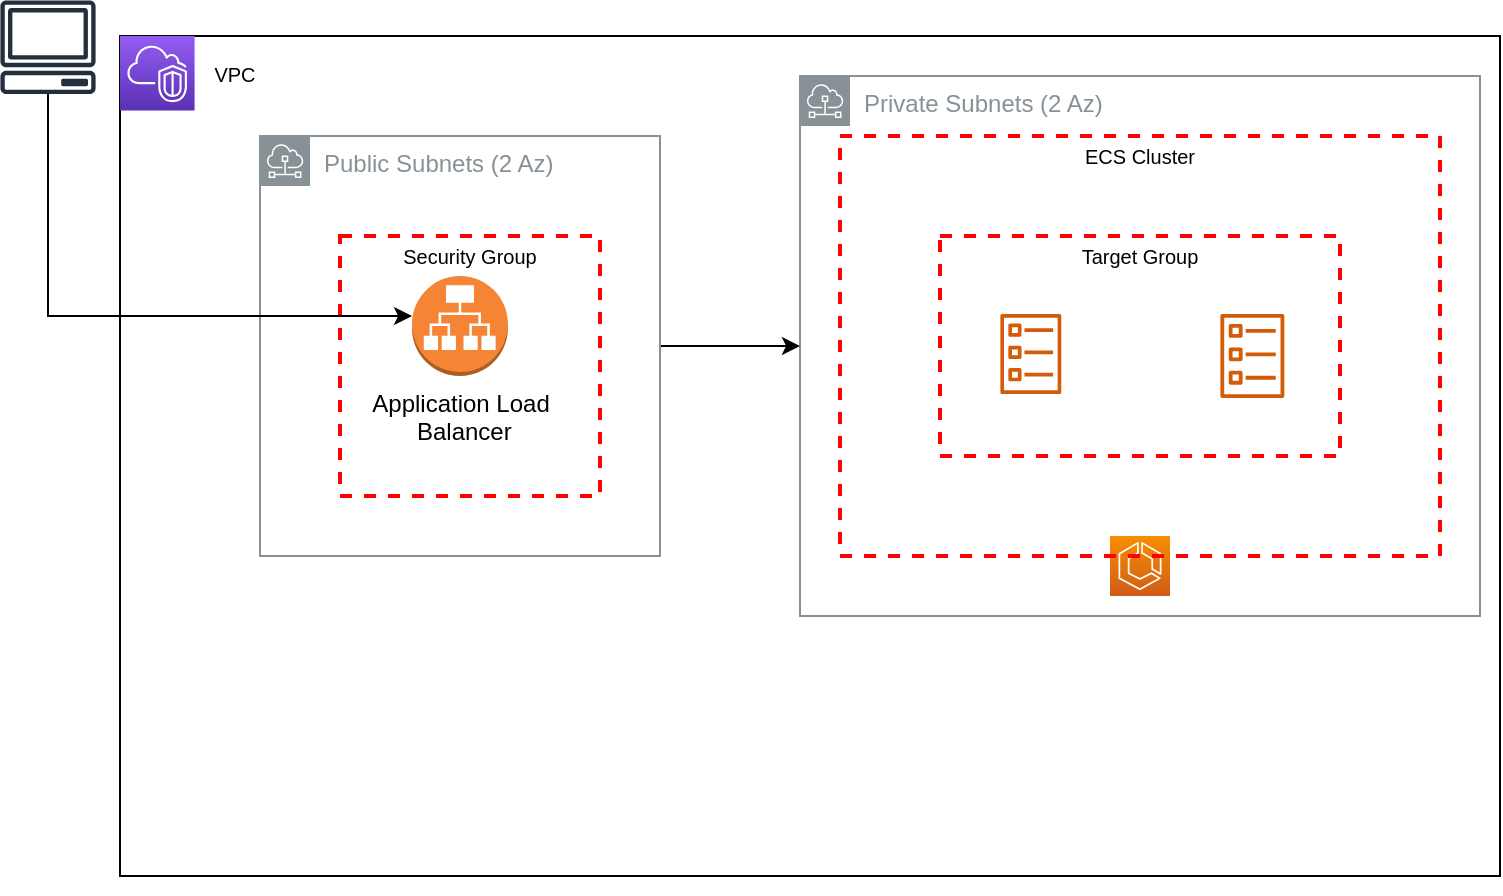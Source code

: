 <mxfile version="18.1.3" type="device"><diagram id="PGeZkhbbFicuJBio9wSP" name="Page-1"><mxGraphModel dx="1426" dy="826" grid="1" gridSize="10" guides="1" tooltips="1" connect="1" arrows="1" fold="1" page="1" pageScale="1" pageWidth="850" pageHeight="1100" math="0" shadow="0"><root><mxCell id="0"/><mxCell id="1" parent="0"/><mxCell id="8rw8AJgUYPhZfMRachJc-28" value="" style="group;fillColor=none;" vertex="1" connectable="0" parent="1"><mxGeometry x="80" y="70" width="690" height="420" as="geometry"/></mxCell><mxCell id="8rw8AJgUYPhZfMRachJc-26" value="" style="rounded=0;whiteSpace=wrap;html=1;" vertex="1" parent="8rw8AJgUYPhZfMRachJc-28"><mxGeometry width="690" height="420" as="geometry"/></mxCell><mxCell id="8rw8AJgUYPhZfMRachJc-27" value="" style="sketch=0;points=[[0,0,0],[0.25,0,0],[0.5,0,0],[0.75,0,0],[1,0,0],[0,1,0],[0.25,1,0],[0.5,1,0],[0.75,1,0],[1,1,0],[0,0.25,0],[0,0.5,0],[0,0.75,0],[1,0.25,0],[1,0.5,0],[1,0.75,0]];outlineConnect=0;fontColor=#232F3E;gradientColor=#945DF2;gradientDirection=north;fillColor=#5A30B5;strokeColor=#ffffff;dashed=0;verticalLabelPosition=bottom;verticalAlign=top;align=center;html=1;fontSize=12;fontStyle=0;aspect=fixed;shape=mxgraph.aws4.resourceIcon;resIcon=mxgraph.aws4.vpc;" vertex="1" parent="8rw8AJgUYPhZfMRachJc-28"><mxGeometry width="37.297" height="37.297" as="geometry"/></mxCell><mxCell id="8rw8AJgUYPhZfMRachJc-40" value="VPC" style="text;html=1;resizable=0;autosize=1;align=center;verticalAlign=middle;points=[];fillColor=none;strokeColor=none;rounded=0;labelBackgroundColor=none;fontSize=10;" vertex="1" parent="8rw8AJgUYPhZfMRachJc-28"><mxGeometry x="37.3" y="8.65" width="40" height="20" as="geometry"/></mxCell><mxCell id="8rw8AJgUYPhZfMRachJc-39" value="" style="sketch=0;points=[[0,0,0],[0.25,0,0],[0.5,0,0],[0.75,0,0],[1,0,0],[0,1,0],[0.25,1,0],[0.5,1,0],[0.75,1,0],[1,1,0],[0,0.25,0],[0,0.5,0],[0,0.75,0],[1,0.25,0],[1,0.5,0],[1,0.75,0]];outlineConnect=0;fontColor=#232F3E;gradientColor=#F78E04;gradientDirection=north;fillColor=#D05C17;strokeColor=#ffffff;dashed=0;verticalLabelPosition=bottom;verticalAlign=top;align=center;html=1;fontSize=12;fontStyle=0;aspect=fixed;shape=mxgraph.aws4.resourceIcon;resIcon=mxgraph.aws4.ecs;" vertex="1" parent="8rw8AJgUYPhZfMRachJc-28"><mxGeometry x="495" y="250" width="30" height="30" as="geometry"/></mxCell><mxCell id="8rw8AJgUYPhZfMRachJc-44" value="ECS Cluster" style="fontStyle=0;verticalAlign=top;align=center;spacingTop=-2;fillColor=none;rounded=0;whiteSpace=wrap;html=1;strokeColor=#FF0000;strokeWidth=2;dashed=1;container=1;collapsible=0;expand=0;recursiveResize=0;labelBackgroundColor=none;fontSize=10;" vertex="1" parent="8rw8AJgUYPhZfMRachJc-28"><mxGeometry x="360" y="50" width="300" height="210" as="geometry"/></mxCell><mxCell id="8rw8AJgUYPhZfMRachJc-46" style="edgeStyle=orthogonalEdgeStyle;rounded=0;orthogonalLoop=1;jettySize=auto;html=1;exitX=0.5;exitY=1;exitDx=0;exitDy=0;fontSize=10;" edge="1" parent="8rw8AJgUYPhZfMRachJc-28" source="8rw8AJgUYPhZfMRachJc-26" target="8rw8AJgUYPhZfMRachJc-26"><mxGeometry relative="1" as="geometry"/></mxCell><mxCell id="8rw8AJgUYPhZfMRachJc-36" value="Private Subnets (2 Az)" style="sketch=0;outlineConnect=0;gradientColor=none;html=1;whiteSpace=wrap;fontSize=12;fontStyle=0;shape=mxgraph.aws4.group;grIcon=mxgraph.aws4.group_subnet;strokeColor=#879196;fillColor=none;verticalAlign=top;align=left;spacingLeft=30;fontColor=#879196;dashed=0;" vertex="1" parent="1"><mxGeometry x="420" y="90" width="340" height="270" as="geometry"/></mxCell><mxCell id="8rw8AJgUYPhZfMRachJc-45" style="edgeStyle=orthogonalEdgeStyle;rounded=0;orthogonalLoop=1;jettySize=auto;html=1;fontSize=10;" edge="1" parent="1" source="8rw8AJgUYPhZfMRachJc-32" target="8rw8AJgUYPhZfMRachJc-36"><mxGeometry relative="1" as="geometry"/></mxCell><mxCell id="8rw8AJgUYPhZfMRachJc-32" value="Public Subnets (2 Az)" style="sketch=0;outlineConnect=0;gradientColor=none;html=1;whiteSpace=wrap;fontSize=12;fontStyle=0;shape=mxgraph.aws4.group;grIcon=mxgraph.aws4.group_subnet;strokeColor=#879196;fillColor=none;verticalAlign=top;align=left;spacingLeft=30;fontColor=#879196;dashed=0;" vertex="1" parent="1"><mxGeometry x="150" y="120" width="200" height="210" as="geometry"/></mxCell><mxCell id="8rw8AJgUYPhZfMRachJc-33" value="Security Group" style="fontStyle=0;verticalAlign=top;align=center;spacingTop=-2;fillColor=none;rounded=0;whiteSpace=wrap;html=1;strokeColor=#FF0000;strokeWidth=2;dashed=1;container=1;collapsible=0;expand=0;recursiveResize=0;fontSize=10;" vertex="1" parent="1"><mxGeometry x="190" y="170" width="130" height="130" as="geometry"/></mxCell><mxCell id="8rw8AJgUYPhZfMRachJc-12" value="Application Load&lt;br&gt;&amp;nbsp;Balancer" style="outlineConnect=0;dashed=0;verticalLabelPosition=bottom;verticalAlign=top;align=center;html=1;shape=mxgraph.aws3.application_load_balancer;fillColor=#F58534;gradientColor=none;" vertex="1" parent="8rw8AJgUYPhZfMRachJc-33"><mxGeometry x="36.04" y="20" width="47.92" height="50" as="geometry"/></mxCell><mxCell id="8rw8AJgUYPhZfMRachJc-37" value="Target Group" style="fontStyle=0;verticalAlign=top;align=center;spacingTop=-2;fillColor=none;rounded=0;whiteSpace=wrap;html=1;strokeColor=#FF0000;strokeWidth=2;dashed=1;container=1;collapsible=0;expand=0;recursiveResize=0;fontSize=10;" vertex="1" parent="1"><mxGeometry x="490" y="170" width="200" height="110" as="geometry"/></mxCell><mxCell id="8rw8AJgUYPhZfMRachJc-20" value="" style="sketch=0;outlineConnect=0;fontColor=#232F3E;gradientColor=none;fillColor=#D45B07;strokeColor=none;dashed=0;verticalLabelPosition=bottom;verticalAlign=top;align=center;html=1;fontSize=12;fontStyle=0;aspect=fixed;pointerEvents=1;shape=mxgraph.aws4.ecs_task;" vertex="1" parent="8rw8AJgUYPhZfMRachJc-37"><mxGeometry x="30" y="39" width="30.83" height="40" as="geometry"/></mxCell><mxCell id="8rw8AJgUYPhZfMRachJc-21" value="" style="sketch=0;outlineConnect=0;fontColor=#232F3E;gradientColor=none;fillColor=#D45B07;strokeColor=none;dashed=0;verticalLabelPosition=bottom;verticalAlign=top;align=center;html=1;fontSize=12;fontStyle=0;aspect=fixed;pointerEvents=1;shape=mxgraph.aws4.ecs_task;" vertex="1" parent="8rw8AJgUYPhZfMRachJc-37"><mxGeometry x="140" y="39" width="32.37" height="42" as="geometry"/></mxCell><mxCell id="8rw8AJgUYPhZfMRachJc-48" style="edgeStyle=orthogonalEdgeStyle;rounded=0;orthogonalLoop=1;jettySize=auto;html=1;fontSize=10;" edge="1" parent="1" source="8rw8AJgUYPhZfMRachJc-47" target="8rw8AJgUYPhZfMRachJc-12"><mxGeometry relative="1" as="geometry"><Array as="points"><mxPoint x="44" y="210"/></Array></mxGeometry></mxCell><mxCell id="8rw8AJgUYPhZfMRachJc-47" value="" style="sketch=0;outlineConnect=0;fontColor=#232F3E;gradientColor=none;fillColor=#232F3D;strokeColor=none;dashed=0;verticalLabelPosition=bottom;verticalAlign=top;align=center;html=1;fontSize=12;fontStyle=0;aspect=fixed;pointerEvents=1;shape=mxgraph.aws4.client;labelBackgroundColor=none;" vertex="1" parent="1"><mxGeometry x="20" y="52.23" width="48" height="46.77" as="geometry"/></mxCell></root></mxGraphModel></diagram></mxfile>